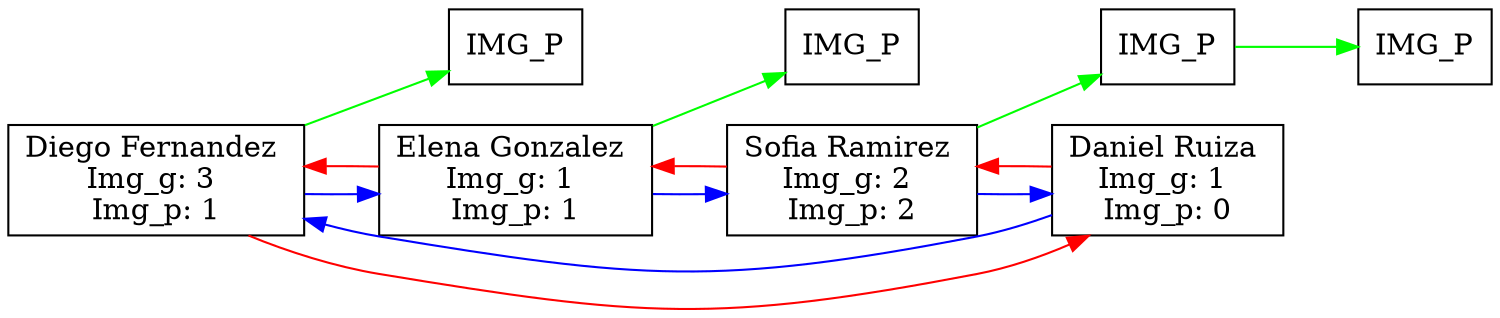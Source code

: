  digraph impresiones {
     rankdir=LR;
     node [shape=record];
 "Node           1 " [label="Diego Fernandez                                                                                      \nImg_g:            3  \nImg_p:            1 "];
 "Node           1 Img           1 " [label="IMG_P     "];
 "Node           1 " -> "Node           1 Img           1 " [color=green];
     "Node           1 " -> "Node           2 " [color=blue];
     "Node           2 " -> "Node           1 " [color=red];
 "Node           2 " [label="Elena Gonzalez                                                                                       \nImg_g:            1  \nImg_p:            1 "];
 "Node           2 Img           1 " [label="IMG_P     "];
 "Node           2 " -> "Node           2 Img           1 " [color=green];
     "Node           2 " -> "Node           3 " [color=blue];
     "Node           3 " -> "Node           2 " [color=red];
 "Node           3 " [label="Sofia Ramirez                                                                                        \nImg_g:            2  \nImg_p:            2 "];
 "Node           3 Img           1 " [label="IMG_P     "];
 "Node           3 " -> "Node           3 Img           1 " [color=green];
 "Node           3 Img           1 " -> "Node           3 Img           2 " [color=green];
 "Node           3 Img           2 " [label="IMG_P     "];
     "Node           3 " -> "Node           4 " [color=blue];
     "Node           4 " -> "Node           3 " [color=red];
 "Node           4 " [label="Daniel Ruiza                                                                                         \nImg_g:            1  \nImg_p:            0 "];
     "Node           4 " -> "Node           1 " [color=blue, constraint=false];
     "Node           1 " -> "Node           4 " [color=red, constraint=false];
 }
